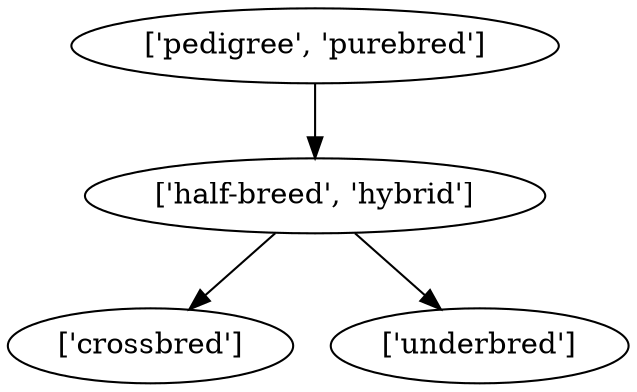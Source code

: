 strict digraph  {
	"['half-breed', 'hybrid']" -> "['crossbred']";
	"['half-breed', 'hybrid']" -> "['underbred']";
	"['pedigree', 'purebred']" -> "['half-breed', 'hybrid']";
}
